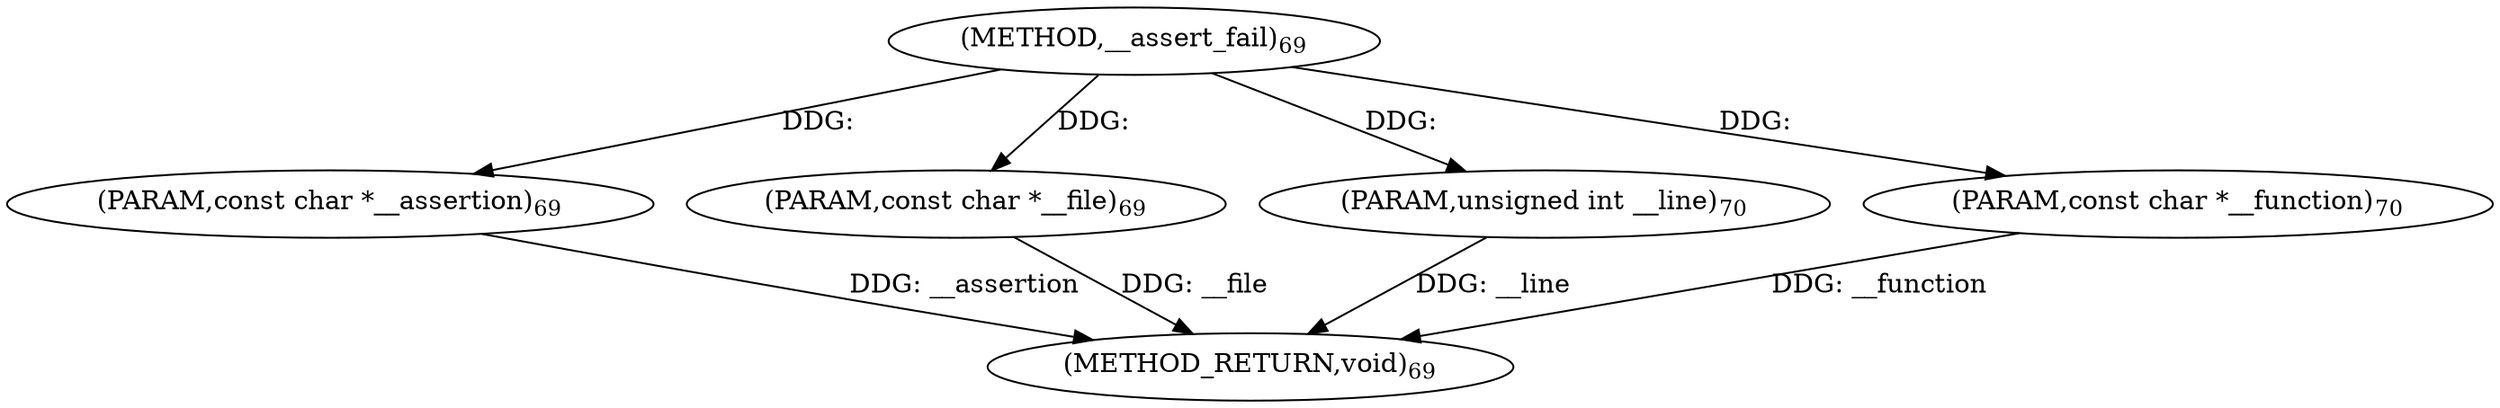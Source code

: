 digraph "__assert_fail" {  
"98709" [label = <(METHOD,__assert_fail)<SUB>69</SUB>> ]
"98714" [label = <(METHOD_RETURN,void)<SUB>69</SUB>> ]
"98710" [label = <(PARAM,const char *__assertion)<SUB>69</SUB>> ]
"98711" [label = <(PARAM,const char *__file)<SUB>69</SUB>> ]
"98712" [label = <(PARAM,unsigned int __line)<SUB>70</SUB>> ]
"98713" [label = <(PARAM,const char *__function)<SUB>70</SUB>> ]
  "98710" -> "98714"  [ label = "DDG: __assertion"] 
  "98711" -> "98714"  [ label = "DDG: __file"] 
  "98712" -> "98714"  [ label = "DDG: __line"] 
  "98713" -> "98714"  [ label = "DDG: __function"] 
  "98709" -> "98710"  [ label = "DDG: "] 
  "98709" -> "98711"  [ label = "DDG: "] 
  "98709" -> "98712"  [ label = "DDG: "] 
  "98709" -> "98713"  [ label = "DDG: "] 
}
